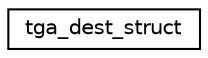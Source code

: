 digraph "Graphical Class Hierarchy"
{
  edge [fontname="Helvetica",fontsize="10",labelfontname="Helvetica",labelfontsize="10"];
  node [fontname="Helvetica",fontsize="10",shape=record];
  rankdir="LR";
  Node1 [label="tga_dest_struct",height=0.2,width=0.4,color="black", fillcolor="white", style="filled",URL="$structtga__dest__struct.html"];
}
